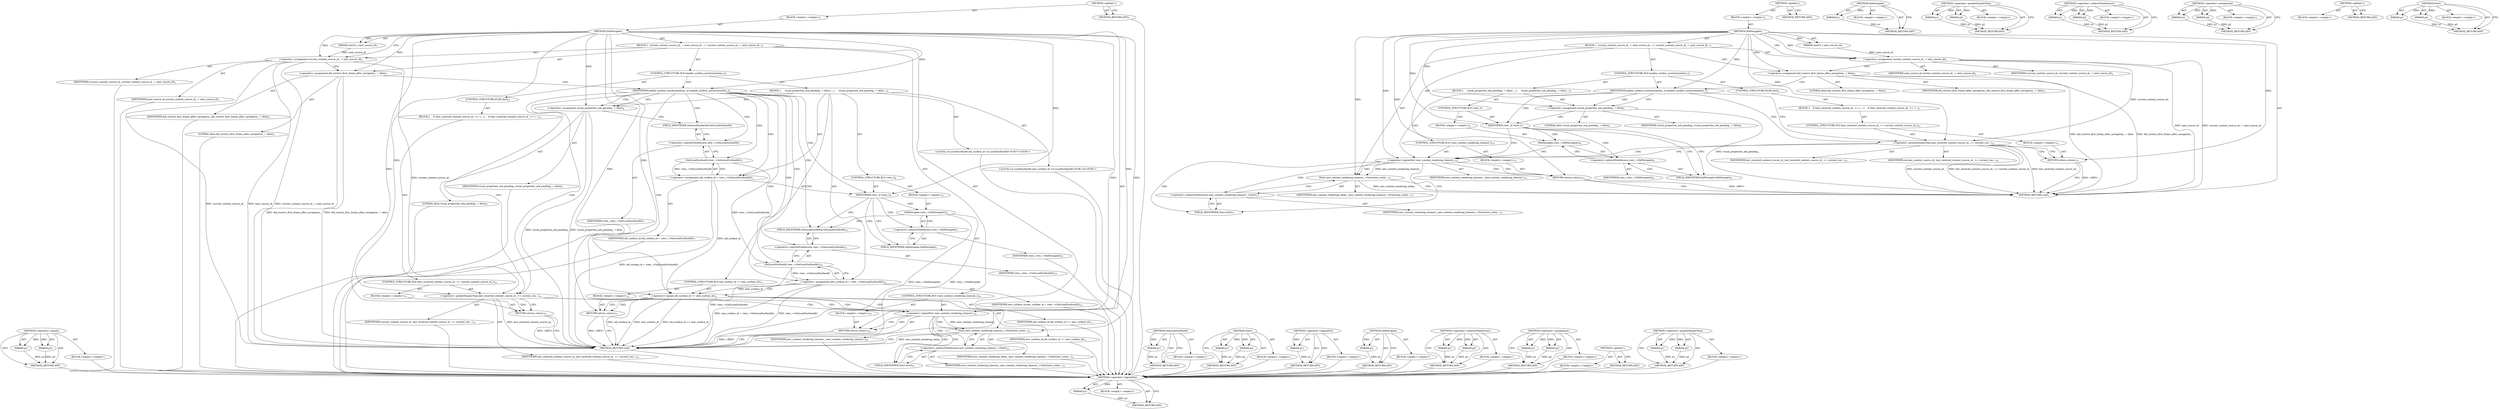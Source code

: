 digraph "Start" {
vulnerable_107 [label=<(METHOD,&lt;operator&gt;.equals)>];
vulnerable_108 [label=<(PARAM,p1)>];
vulnerable_109 [label=<(PARAM,p2)>];
vulnerable_110 [label=<(BLOCK,&lt;empty&gt;,&lt;empty&gt;)>];
vulnerable_111 [label=<(METHOD_RETURN,ANY)>];
vulnerable_6 [label=<(METHOD,&lt;global&gt;)<SUB>1</SUB>>];
vulnerable_7 [label=<(BLOCK,&lt;empty&gt;,&lt;empty&gt;)<SUB>1</SUB>>];
vulnerable_8 [label=<(METHOD,DidNavigate)<SUB>1</SUB>>];
vulnerable_9 [label=<(PARAM,uint32_t next_source_id)<SUB>1</SUB>>];
vulnerable_10 [label=<(BLOCK,{
  current_content_source_id_ = next_source_id...,{
  current_content_source_id_ = next_source_id...)<SUB>1</SUB>>];
vulnerable_11 [label=<(&lt;operator&gt;.assignment,current_content_source_id_ = next_source_id)<SUB>2</SUB>>];
vulnerable_12 [label=<(IDENTIFIER,current_content_source_id_,current_content_source_id_ = next_source_id)<SUB>2</SUB>>];
vulnerable_13 [label=<(IDENTIFIER,next_source_id,current_content_source_id_ = next_source_id)<SUB>2</SUB>>];
vulnerable_14 [label=<(&lt;operator&gt;.assignment,did_receive_first_frame_after_navigation_ = false)<SUB>3</SUB>>];
vulnerable_15 [label=<(IDENTIFIER,did_receive_first_frame_after_navigation_,did_receive_first_frame_after_navigation_ = false)<SUB>3</SUB>>];
vulnerable_16 [label=<(LITERAL,false,did_receive_first_frame_after_navigation_ = false)<SUB>3</SUB>>];
vulnerable_17 [label=<(CONTROL_STRUCTURE,IF,if (enable_surface_synchronization_))<SUB>5</SUB>>];
vulnerable_18 [label=<(IDENTIFIER,enable_surface_synchronization_,if (enable_surface_synchronization_))<SUB>5</SUB>>];
vulnerable_19 [label=<(BLOCK,{
     visual_properties_ack_pending_ = false;
...,{
     visual_properties_ack_pending_ = false;
...)<SUB>5</SUB>>];
vulnerable_20 [label=<(&lt;operator&gt;.assignment,visual_properties_ack_pending_ = false)<SUB>6</SUB>>];
vulnerable_21 [label=<(IDENTIFIER,visual_properties_ack_pending_,visual_properties_ack_pending_ = false)<SUB>6</SUB>>];
vulnerable_22 [label=<(LITERAL,false,visual_properties_ack_pending_ = false)<SUB>6</SUB>>];
vulnerable_23 [label="<(LOCAL,viz.LocalSurfaceId old_surface_id: viz.LocalSurfaceId)<SUB>7</SUB>>"];
vulnerable_24 [label=<(&lt;operator&gt;.assignment,old_surface_id = view_-&gt;GetLocalSurfaceId())<SUB>7</SUB>>];
vulnerable_25 [label=<(IDENTIFIER,old_surface_id,old_surface_id = view_-&gt;GetLocalSurfaceId())<SUB>7</SUB>>];
vulnerable_26 [label=<(GetLocalSurfaceId,view_-&gt;GetLocalSurfaceId())<SUB>7</SUB>>];
vulnerable_27 [label=<(&lt;operator&gt;.indirectFieldAccess,view_-&gt;GetLocalSurfaceId)<SUB>7</SUB>>];
vulnerable_28 [label=<(IDENTIFIER,view_,view_-&gt;GetLocalSurfaceId())<SUB>7</SUB>>];
vulnerable_29 [label=<(FIELD_IDENTIFIER,GetLocalSurfaceId,GetLocalSurfaceId)<SUB>7</SUB>>];
vulnerable_30 [label=<(CONTROL_STRUCTURE,IF,if (view_))<SUB>8</SUB>>];
vulnerable_31 [label=<(IDENTIFIER,view_,if (view_))<SUB>8</SUB>>];
vulnerable_32 [label=<(BLOCK,&lt;empty&gt;,&lt;empty&gt;)<SUB>9</SUB>>];
vulnerable_33 [label=<(DidNavigate,view_-&gt;DidNavigate())<SUB>9</SUB>>];
vulnerable_34 [label=<(&lt;operator&gt;.indirectFieldAccess,view_-&gt;DidNavigate)<SUB>9</SUB>>];
vulnerable_35 [label=<(IDENTIFIER,view_,view_-&gt;DidNavigate())<SUB>9</SUB>>];
vulnerable_36 [label=<(FIELD_IDENTIFIER,DidNavigate,DidNavigate)<SUB>9</SUB>>];
vulnerable_37 [label="<(LOCAL,viz.LocalSurfaceId new_surface_id: viz.LocalSurfaceId)<SUB>10</SUB>>"];
vulnerable_38 [label=<(&lt;operator&gt;.assignment,new_surface_id = view_-&gt;GetLocalSurfaceId())<SUB>10</SUB>>];
vulnerable_39 [label=<(IDENTIFIER,new_surface_id,new_surface_id = view_-&gt;GetLocalSurfaceId())<SUB>10</SUB>>];
vulnerable_40 [label=<(GetLocalSurfaceId,view_-&gt;GetLocalSurfaceId())<SUB>10</SUB>>];
vulnerable_41 [label=<(&lt;operator&gt;.indirectFieldAccess,view_-&gt;GetLocalSurfaceId)<SUB>10</SUB>>];
vulnerable_42 [label=<(IDENTIFIER,view_,view_-&gt;GetLocalSurfaceId())<SUB>10</SUB>>];
vulnerable_43 [label=<(FIELD_IDENTIFIER,GetLocalSurfaceId,GetLocalSurfaceId)<SUB>10</SUB>>];
vulnerable_44 [label=<(CONTROL_STRUCTURE,IF,if (old_surface_id == new_surface_id))<SUB>11</SUB>>];
vulnerable_45 [label=<(&lt;operator&gt;.equals,old_surface_id == new_surface_id)<SUB>11</SUB>>];
vulnerable_46 [label=<(IDENTIFIER,old_surface_id,old_surface_id == new_surface_id)<SUB>11</SUB>>];
vulnerable_47 [label=<(IDENTIFIER,new_surface_id,old_surface_id == new_surface_id)<SUB>11</SUB>>];
vulnerable_48 [label=<(BLOCK,&lt;empty&gt;,&lt;empty&gt;)<SUB>12</SUB>>];
vulnerable_49 [label=<(RETURN,return;,return;)<SUB>12</SUB>>];
vulnerable_50 [label=<(CONTROL_STRUCTURE,ELSE,else)<SUB>13</SUB>>];
vulnerable_51 [label=<(BLOCK,{
    if (last_received_content_source_id_ &gt;= c...,{
    if (last_received_content_source_id_ &gt;= c...)<SUB>13</SUB>>];
vulnerable_52 [label=<(CONTROL_STRUCTURE,IF,if (last_received_content_source_id_ &gt;= current_content_source_id_))<SUB>14</SUB>>];
vulnerable_53 [label=<(&lt;operator&gt;.greaterEqualsThan,last_received_content_source_id_ &gt;= current_con...)<SUB>14</SUB>>];
vulnerable_54 [label=<(IDENTIFIER,last_received_content_source_id_,last_received_content_source_id_ &gt;= current_con...)<SUB>14</SUB>>];
vulnerable_55 [label=<(IDENTIFIER,current_content_source_id_,last_received_content_source_id_ &gt;= current_con...)<SUB>14</SUB>>];
vulnerable_56 [label=<(BLOCK,&lt;empty&gt;,&lt;empty&gt;)<SUB>15</SUB>>];
vulnerable_57 [label=<(RETURN,return;,return;)<SUB>15</SUB>>];
vulnerable_58 [label=<(CONTROL_STRUCTURE,IF,if (!new_content_rendering_timeout_))<SUB>18</SUB>>];
vulnerable_59 [label=<(&lt;operator&gt;.logicalNot,!new_content_rendering_timeout_)<SUB>18</SUB>>];
vulnerable_60 [label=<(IDENTIFIER,new_content_rendering_timeout_,!new_content_rendering_timeout_)<SUB>18</SUB>>];
vulnerable_61 [label=<(BLOCK,&lt;empty&gt;,&lt;empty&gt;)<SUB>19</SUB>>];
vulnerable_62 [label=<(RETURN,return;,return;)<SUB>19</SUB>>];
vulnerable_63 [label=<(Start,new_content_rendering_timeout_-&gt;Start(new_conte...)<SUB>21</SUB>>];
vulnerable_64 [label=<(&lt;operator&gt;.indirectFieldAccess,new_content_rendering_timeout_-&gt;Start)<SUB>21</SUB>>];
vulnerable_65 [label=<(IDENTIFIER,new_content_rendering_timeout_,new_content_rendering_timeout_-&gt;Start(new_conte...)<SUB>21</SUB>>];
vulnerable_66 [label=<(FIELD_IDENTIFIER,Start,Start)<SUB>21</SUB>>];
vulnerable_67 [label=<(IDENTIFIER,new_content_rendering_delay_,new_content_rendering_timeout_-&gt;Start(new_conte...)<SUB>21</SUB>>];
vulnerable_68 [label=<(METHOD_RETURN,void)<SUB>1</SUB>>];
vulnerable_70 [label=<(METHOD_RETURN,ANY)<SUB>1</SUB>>];
vulnerable_94 [label=<(METHOD,GetLocalSurfaceId)>];
vulnerable_95 [label=<(PARAM,p1)>];
vulnerable_96 [label=<(BLOCK,&lt;empty&gt;,&lt;empty&gt;)>];
vulnerable_97 [label=<(METHOD_RETURN,ANY)>];
vulnerable_121 [label=<(METHOD,Start)>];
vulnerable_122 [label=<(PARAM,p1)>];
vulnerable_123 [label=<(PARAM,p2)>];
vulnerable_124 [label=<(BLOCK,&lt;empty&gt;,&lt;empty&gt;)>];
vulnerable_125 [label=<(METHOD_RETURN,ANY)>];
vulnerable_117 [label=<(METHOD,&lt;operator&gt;.logicalNot)>];
vulnerable_118 [label=<(PARAM,p1)>];
vulnerable_119 [label=<(BLOCK,&lt;empty&gt;,&lt;empty&gt;)>];
vulnerable_120 [label=<(METHOD_RETURN,ANY)>];
vulnerable_103 [label=<(METHOD,DidNavigate)>];
vulnerable_104 [label=<(PARAM,p1)>];
vulnerable_105 [label=<(BLOCK,&lt;empty&gt;,&lt;empty&gt;)>];
vulnerable_106 [label=<(METHOD_RETURN,ANY)>];
vulnerable_98 [label=<(METHOD,&lt;operator&gt;.indirectFieldAccess)>];
vulnerable_99 [label=<(PARAM,p1)>];
vulnerable_100 [label=<(PARAM,p2)>];
vulnerable_101 [label=<(BLOCK,&lt;empty&gt;,&lt;empty&gt;)>];
vulnerable_102 [label=<(METHOD_RETURN,ANY)>];
vulnerable_89 [label=<(METHOD,&lt;operator&gt;.assignment)>];
vulnerable_90 [label=<(PARAM,p1)>];
vulnerable_91 [label=<(PARAM,p2)>];
vulnerable_92 [label=<(BLOCK,&lt;empty&gt;,&lt;empty&gt;)>];
vulnerable_93 [label=<(METHOD_RETURN,ANY)>];
vulnerable_83 [label=<(METHOD,&lt;global&gt;)<SUB>1</SUB>>];
vulnerable_84 [label=<(BLOCK,&lt;empty&gt;,&lt;empty&gt;)>];
vulnerable_85 [label=<(METHOD_RETURN,ANY)>];
vulnerable_112 [label=<(METHOD,&lt;operator&gt;.greaterEqualsThan)>];
vulnerable_113 [label=<(PARAM,p1)>];
vulnerable_114 [label=<(PARAM,p2)>];
vulnerable_115 [label=<(BLOCK,&lt;empty&gt;,&lt;empty&gt;)>];
vulnerable_116 [label=<(METHOD_RETURN,ANY)>];
fixed_86 [label=<(METHOD,&lt;operator&gt;.logicalNot)>];
fixed_87 [label=<(PARAM,p1)>];
fixed_88 [label=<(BLOCK,&lt;empty&gt;,&lt;empty&gt;)>];
fixed_89 [label=<(METHOD_RETURN,ANY)>];
fixed_6 [label=<(METHOD,&lt;global&gt;)<SUB>1</SUB>>];
fixed_7 [label=<(BLOCK,&lt;empty&gt;,&lt;empty&gt;)<SUB>1</SUB>>];
fixed_8 [label=<(METHOD,DidNavigate)<SUB>1</SUB>>];
fixed_9 [label=<(PARAM,uint32_t next_source_id)<SUB>1</SUB>>];
fixed_10 [label=<(BLOCK,{
  current_content_source_id_ = next_source_id...,{
  current_content_source_id_ = next_source_id...)<SUB>1</SUB>>];
fixed_11 [label=<(&lt;operator&gt;.assignment,current_content_source_id_ = next_source_id)<SUB>2</SUB>>];
fixed_12 [label=<(IDENTIFIER,current_content_source_id_,current_content_source_id_ = next_source_id)<SUB>2</SUB>>];
fixed_13 [label=<(IDENTIFIER,next_source_id,current_content_source_id_ = next_source_id)<SUB>2</SUB>>];
fixed_14 [label=<(&lt;operator&gt;.assignment,did_receive_first_frame_after_navigation_ = false)<SUB>3</SUB>>];
fixed_15 [label=<(IDENTIFIER,did_receive_first_frame_after_navigation_,did_receive_first_frame_after_navigation_ = false)<SUB>3</SUB>>];
fixed_16 [label=<(LITERAL,false,did_receive_first_frame_after_navigation_ = false)<SUB>3</SUB>>];
fixed_17 [label=<(CONTROL_STRUCTURE,IF,if (enable_surface_synchronization_))<SUB>5</SUB>>];
fixed_18 [label=<(IDENTIFIER,enable_surface_synchronization_,if (enable_surface_synchronization_))<SUB>5</SUB>>];
fixed_19 [label=<(BLOCK,{
     visual_properties_ack_pending_ = false;
...,{
     visual_properties_ack_pending_ = false;
...)<SUB>5</SUB>>];
fixed_20 [label=<(&lt;operator&gt;.assignment,visual_properties_ack_pending_ = false)<SUB>6</SUB>>];
fixed_21 [label=<(IDENTIFIER,visual_properties_ack_pending_,visual_properties_ack_pending_ = false)<SUB>6</SUB>>];
fixed_22 [label=<(LITERAL,false,visual_properties_ack_pending_ = false)<SUB>6</SUB>>];
fixed_23 [label=<(CONTROL_STRUCTURE,IF,if (view_))<SUB>7</SUB>>];
fixed_24 [label=<(IDENTIFIER,view_,if (view_))<SUB>7</SUB>>];
fixed_25 [label=<(BLOCK,&lt;empty&gt;,&lt;empty&gt;)<SUB>8</SUB>>];
fixed_26 [label=<(DidNavigate,view_-&gt;DidNavigate())<SUB>8</SUB>>];
fixed_27 [label=<(&lt;operator&gt;.indirectFieldAccess,view_-&gt;DidNavigate)<SUB>8</SUB>>];
fixed_28 [label=<(IDENTIFIER,view_,view_-&gt;DidNavigate())<SUB>8</SUB>>];
fixed_29 [label=<(FIELD_IDENTIFIER,DidNavigate,DidNavigate)<SUB>8</SUB>>];
fixed_30 [label=<(CONTROL_STRUCTURE,ELSE,else)<SUB>9</SUB>>];
fixed_31 [label=<(BLOCK,{
    if (last_received_content_source_id_ &gt;= c...,{
    if (last_received_content_source_id_ &gt;= c...)<SUB>9</SUB>>];
fixed_32 [label=<(CONTROL_STRUCTURE,IF,if (last_received_content_source_id_ &gt;= current_content_source_id_))<SUB>10</SUB>>];
fixed_33 [label=<(&lt;operator&gt;.greaterEqualsThan,last_received_content_source_id_ &gt;= current_con...)<SUB>10</SUB>>];
fixed_34 [label=<(IDENTIFIER,last_received_content_source_id_,last_received_content_source_id_ &gt;= current_con...)<SUB>10</SUB>>];
fixed_35 [label=<(IDENTIFIER,current_content_source_id_,last_received_content_source_id_ &gt;= current_con...)<SUB>10</SUB>>];
fixed_36 [label=<(BLOCK,&lt;empty&gt;,&lt;empty&gt;)<SUB>11</SUB>>];
fixed_37 [label=<(RETURN,return;,return;)<SUB>11</SUB>>];
fixed_38 [label=<(CONTROL_STRUCTURE,IF,if (!new_content_rendering_timeout_))<SUB>14</SUB>>];
fixed_39 [label=<(&lt;operator&gt;.logicalNot,!new_content_rendering_timeout_)<SUB>14</SUB>>];
fixed_40 [label=<(IDENTIFIER,new_content_rendering_timeout_,!new_content_rendering_timeout_)<SUB>14</SUB>>];
fixed_41 [label=<(BLOCK,&lt;empty&gt;,&lt;empty&gt;)<SUB>15</SUB>>];
fixed_42 [label=<(RETURN,return;,return;)<SUB>15</SUB>>];
fixed_43 [label=<(Start,new_content_rendering_timeout_-&gt;Start(new_conte...)<SUB>17</SUB>>];
fixed_44 [label=<(&lt;operator&gt;.indirectFieldAccess,new_content_rendering_timeout_-&gt;Start)<SUB>17</SUB>>];
fixed_45 [label=<(IDENTIFIER,new_content_rendering_timeout_,new_content_rendering_timeout_-&gt;Start(new_conte...)<SUB>17</SUB>>];
fixed_46 [label=<(FIELD_IDENTIFIER,Start,Start)<SUB>17</SUB>>];
fixed_47 [label=<(IDENTIFIER,new_content_rendering_delay_,new_content_rendering_timeout_-&gt;Start(new_conte...)<SUB>17</SUB>>];
fixed_48 [label=<(METHOD_RETURN,void)<SUB>1</SUB>>];
fixed_50 [label=<(METHOD_RETURN,ANY)<SUB>1</SUB>>];
fixed_72 [label=<(METHOD,DidNavigate)>];
fixed_73 [label=<(PARAM,p1)>];
fixed_74 [label=<(BLOCK,&lt;empty&gt;,&lt;empty&gt;)>];
fixed_75 [label=<(METHOD_RETURN,ANY)>];
fixed_81 [label=<(METHOD,&lt;operator&gt;.greaterEqualsThan)>];
fixed_82 [label=<(PARAM,p1)>];
fixed_83 [label=<(PARAM,p2)>];
fixed_84 [label=<(BLOCK,&lt;empty&gt;,&lt;empty&gt;)>];
fixed_85 [label=<(METHOD_RETURN,ANY)>];
fixed_76 [label=<(METHOD,&lt;operator&gt;.indirectFieldAccess)>];
fixed_77 [label=<(PARAM,p1)>];
fixed_78 [label=<(PARAM,p2)>];
fixed_79 [label=<(BLOCK,&lt;empty&gt;,&lt;empty&gt;)>];
fixed_80 [label=<(METHOD_RETURN,ANY)>];
fixed_67 [label=<(METHOD,&lt;operator&gt;.assignment)>];
fixed_68 [label=<(PARAM,p1)>];
fixed_69 [label=<(PARAM,p2)>];
fixed_70 [label=<(BLOCK,&lt;empty&gt;,&lt;empty&gt;)>];
fixed_71 [label=<(METHOD_RETURN,ANY)>];
fixed_61 [label=<(METHOD,&lt;global&gt;)<SUB>1</SUB>>];
fixed_62 [label=<(BLOCK,&lt;empty&gt;,&lt;empty&gt;)>];
fixed_63 [label=<(METHOD_RETURN,ANY)>];
fixed_90 [label=<(METHOD,Start)>];
fixed_91 [label=<(PARAM,p1)>];
fixed_92 [label=<(PARAM,p2)>];
fixed_93 [label=<(BLOCK,&lt;empty&gt;,&lt;empty&gt;)>];
fixed_94 [label=<(METHOD_RETURN,ANY)>];
vulnerable_107 -> vulnerable_108  [key=0, label="AST: "];
vulnerable_107 -> vulnerable_108  [key=1, label="DDG: "];
vulnerable_107 -> vulnerable_110  [key=0, label="AST: "];
vulnerable_107 -> vulnerable_109  [key=0, label="AST: "];
vulnerable_107 -> vulnerable_109  [key=1, label="DDG: "];
vulnerable_107 -> vulnerable_111  [key=0, label="AST: "];
vulnerable_107 -> vulnerable_111  [key=1, label="CFG: "];
vulnerable_108 -> vulnerable_111  [key=0, label="DDG: p1"];
vulnerable_109 -> vulnerable_111  [key=0, label="DDG: p2"];
vulnerable_110 -> fixed_86  [key=0];
vulnerable_111 -> fixed_86  [key=0];
vulnerable_6 -> vulnerable_7  [key=0, label="AST: "];
vulnerable_6 -> vulnerable_70  [key=0, label="AST: "];
vulnerable_6 -> vulnerable_70  [key=1, label="CFG: "];
vulnerable_7 -> vulnerable_8  [key=0, label="AST: "];
vulnerable_8 -> vulnerable_9  [key=0, label="AST: "];
vulnerable_8 -> vulnerable_9  [key=1, label="DDG: "];
vulnerable_8 -> vulnerable_10  [key=0, label="AST: "];
vulnerable_8 -> vulnerable_68  [key=0, label="AST: "];
vulnerable_8 -> vulnerable_11  [key=0, label="CFG: "];
vulnerable_8 -> vulnerable_11  [key=1, label="DDG: "];
vulnerable_8 -> vulnerable_14  [key=0, label="DDG: "];
vulnerable_8 -> vulnerable_18  [key=0, label="DDG: "];
vulnerable_8 -> vulnerable_63  [key=0, label="DDG: "];
vulnerable_8 -> vulnerable_20  [key=0, label="DDG: "];
vulnerable_8 -> vulnerable_59  [key=0, label="DDG: "];
vulnerable_8 -> vulnerable_62  [key=0, label="DDG: "];
vulnerable_8 -> vulnerable_31  [key=0, label="DDG: "];
vulnerable_8 -> vulnerable_45  [key=0, label="DDG: "];
vulnerable_8 -> vulnerable_49  [key=0, label="DDG: "];
vulnerable_8 -> vulnerable_53  [key=0, label="DDG: "];
vulnerable_8 -> vulnerable_57  [key=0, label="DDG: "];
vulnerable_9 -> vulnerable_11  [key=0, label="DDG: next_source_id"];
vulnerable_10 -> vulnerable_11  [key=0, label="AST: "];
vulnerable_10 -> vulnerable_14  [key=0, label="AST: "];
vulnerable_10 -> vulnerable_17  [key=0, label="AST: "];
vulnerable_10 -> vulnerable_58  [key=0, label="AST: "];
vulnerable_10 -> vulnerable_63  [key=0, label="AST: "];
vulnerable_11 -> vulnerable_12  [key=0, label="AST: "];
vulnerable_11 -> vulnerable_13  [key=0, label="AST: "];
vulnerable_11 -> vulnerable_14  [key=0, label="CFG: "];
vulnerable_11 -> vulnerable_68  [key=0, label="DDG: current_content_source_id_"];
vulnerable_11 -> vulnerable_68  [key=1, label="DDG: next_source_id"];
vulnerable_11 -> vulnerable_68  [key=2, label="DDG: current_content_source_id_ = next_source_id"];
vulnerable_11 -> vulnerable_53  [key=0, label="DDG: current_content_source_id_"];
vulnerable_12 -> fixed_86  [key=0];
vulnerable_13 -> fixed_86  [key=0];
vulnerable_14 -> vulnerable_15  [key=0, label="AST: "];
vulnerable_14 -> vulnerable_16  [key=0, label="AST: "];
vulnerable_14 -> vulnerable_18  [key=0, label="CFG: "];
vulnerable_14 -> vulnerable_68  [key=0, label="DDG: did_receive_first_frame_after_navigation_ = false"];
vulnerable_14 -> vulnerable_68  [key=1, label="DDG: did_receive_first_frame_after_navigation_"];
vulnerable_15 -> fixed_86  [key=0];
vulnerable_16 -> fixed_86  [key=0];
vulnerable_17 -> vulnerable_18  [key=0, label="AST: "];
vulnerable_17 -> vulnerable_19  [key=0, label="AST: "];
vulnerable_17 -> vulnerable_50  [key=0, label="AST: "];
vulnerable_18 -> vulnerable_20  [key=0, label="CFG: "];
vulnerable_18 -> vulnerable_20  [key=1, label="CDG: "];
vulnerable_18 -> vulnerable_53  [key=0, label="CFG: "];
vulnerable_18 -> vulnerable_53  [key=1, label="CDG: "];
vulnerable_18 -> vulnerable_24  [key=0, label="CDG: "];
vulnerable_18 -> vulnerable_26  [key=0, label="CDG: "];
vulnerable_18 -> vulnerable_38  [key=0, label="CDG: "];
vulnerable_18 -> vulnerable_41  [key=0, label="CDG: "];
vulnerable_18 -> vulnerable_45  [key=0, label="CDG: "];
vulnerable_18 -> vulnerable_27  [key=0, label="CDG: "];
vulnerable_18 -> vulnerable_40  [key=0, label="CDG: "];
vulnerable_18 -> vulnerable_29  [key=0, label="CDG: "];
vulnerable_18 -> vulnerable_31  [key=0, label="CDG: "];
vulnerable_18 -> vulnerable_43  [key=0, label="CDG: "];
vulnerable_19 -> vulnerable_20  [key=0, label="AST: "];
vulnerable_19 -> vulnerable_23  [key=0, label="AST: "];
vulnerable_19 -> vulnerable_24  [key=0, label="AST: "];
vulnerable_19 -> vulnerable_30  [key=0, label="AST: "];
vulnerable_19 -> vulnerable_37  [key=0, label="AST: "];
vulnerable_19 -> vulnerable_38  [key=0, label="AST: "];
vulnerable_19 -> vulnerable_44  [key=0, label="AST: "];
vulnerable_20 -> vulnerable_21  [key=0, label="AST: "];
vulnerable_20 -> vulnerable_22  [key=0, label="AST: "];
vulnerable_20 -> vulnerable_29  [key=0, label="CFG: "];
vulnerable_20 -> vulnerable_68  [key=0, label="DDG: visual_properties_ack_pending_ = false"];
vulnerable_20 -> vulnerable_68  [key=1, label="DDG: visual_properties_ack_pending_"];
vulnerable_21 -> fixed_86  [key=0];
vulnerable_22 -> fixed_86  [key=0];
vulnerable_23 -> fixed_86  [key=0];
vulnerable_24 -> vulnerable_25  [key=0, label="AST: "];
vulnerable_24 -> vulnerable_26  [key=0, label="AST: "];
vulnerable_24 -> vulnerable_31  [key=0, label="CFG: "];
vulnerable_24 -> vulnerable_68  [key=0, label="DDG: old_surface_id = view_-&gt;GetLocalSurfaceId()"];
vulnerable_24 -> vulnerable_45  [key=0, label="DDG: old_surface_id"];
vulnerable_25 -> fixed_86  [key=0];
vulnerable_26 -> vulnerable_27  [key=0, label="AST: "];
vulnerable_26 -> vulnerable_24  [key=0, label="CFG: "];
vulnerable_26 -> vulnerable_24  [key=1, label="DDG: view_-&gt;GetLocalSurfaceId"];
vulnerable_26 -> vulnerable_40  [key=0, label="DDG: view_-&gt;GetLocalSurfaceId"];
vulnerable_27 -> vulnerable_28  [key=0, label="AST: "];
vulnerable_27 -> vulnerable_29  [key=0, label="AST: "];
vulnerable_27 -> vulnerable_26  [key=0, label="CFG: "];
vulnerable_28 -> fixed_86  [key=0];
vulnerable_29 -> vulnerable_27  [key=0, label="CFG: "];
vulnerable_30 -> vulnerable_31  [key=0, label="AST: "];
vulnerable_30 -> vulnerable_32  [key=0, label="AST: "];
vulnerable_31 -> vulnerable_36  [key=0, label="CFG: "];
vulnerable_31 -> vulnerable_36  [key=1, label="CDG: "];
vulnerable_31 -> vulnerable_43  [key=0, label="CFG: "];
vulnerable_31 -> vulnerable_34  [key=0, label="CDG: "];
vulnerable_31 -> vulnerable_33  [key=0, label="CDG: "];
vulnerable_32 -> vulnerable_33  [key=0, label="AST: "];
vulnerable_33 -> vulnerable_34  [key=0, label="AST: "];
vulnerable_33 -> vulnerable_43  [key=0, label="CFG: "];
vulnerable_33 -> vulnerable_68  [key=0, label="DDG: view_-&gt;DidNavigate"];
vulnerable_33 -> vulnerable_68  [key=1, label="DDG: view_-&gt;DidNavigate()"];
vulnerable_34 -> vulnerable_35  [key=0, label="AST: "];
vulnerable_34 -> vulnerable_36  [key=0, label="AST: "];
vulnerable_34 -> vulnerable_33  [key=0, label="CFG: "];
vulnerable_35 -> fixed_86  [key=0];
vulnerable_36 -> vulnerable_34  [key=0, label="CFG: "];
vulnerable_37 -> fixed_86  [key=0];
vulnerable_38 -> vulnerable_39  [key=0, label="AST: "];
vulnerable_38 -> vulnerable_40  [key=0, label="AST: "];
vulnerable_38 -> vulnerable_45  [key=0, label="CFG: "];
vulnerable_38 -> vulnerable_45  [key=1, label="DDG: new_surface_id"];
vulnerable_38 -> vulnerable_68  [key=0, label="DDG: view_-&gt;GetLocalSurfaceId()"];
vulnerable_38 -> vulnerable_68  [key=1, label="DDG: new_surface_id = view_-&gt;GetLocalSurfaceId()"];
vulnerable_39 -> fixed_86  [key=0];
vulnerable_40 -> vulnerable_41  [key=0, label="AST: "];
vulnerable_40 -> vulnerable_38  [key=0, label="CFG: "];
vulnerable_40 -> vulnerable_38  [key=1, label="DDG: view_-&gt;GetLocalSurfaceId"];
vulnerable_40 -> vulnerable_68  [key=0, label="DDG: view_-&gt;GetLocalSurfaceId"];
vulnerable_41 -> vulnerable_42  [key=0, label="AST: "];
vulnerable_41 -> vulnerable_43  [key=0, label="AST: "];
vulnerable_41 -> vulnerable_40  [key=0, label="CFG: "];
vulnerable_42 -> fixed_86  [key=0];
vulnerable_43 -> vulnerable_41  [key=0, label="CFG: "];
vulnerable_44 -> vulnerable_45  [key=0, label="AST: "];
vulnerable_44 -> vulnerable_48  [key=0, label="AST: "];
vulnerable_45 -> vulnerable_46  [key=0, label="AST: "];
vulnerable_45 -> vulnerable_47  [key=0, label="AST: "];
vulnerable_45 -> vulnerable_49  [key=0, label="CFG: "];
vulnerable_45 -> vulnerable_49  [key=1, label="CDG: "];
vulnerable_45 -> vulnerable_59  [key=0, label="CFG: "];
vulnerable_45 -> vulnerable_59  [key=1, label="CDG: "];
vulnerable_45 -> vulnerable_68  [key=0, label="DDG: old_surface_id"];
vulnerable_45 -> vulnerable_68  [key=1, label="DDG: new_surface_id"];
vulnerable_45 -> vulnerable_68  [key=2, label="DDG: old_surface_id == new_surface_id"];
vulnerable_46 -> fixed_86  [key=0];
vulnerable_47 -> fixed_86  [key=0];
vulnerable_48 -> vulnerable_49  [key=0, label="AST: "];
vulnerable_49 -> vulnerable_68  [key=0, label="CFG: "];
vulnerable_49 -> vulnerable_68  [key=1, label="DDG: &lt;RET&gt;"];
vulnerable_50 -> vulnerable_51  [key=0, label="AST: "];
vulnerable_51 -> vulnerable_52  [key=0, label="AST: "];
vulnerable_52 -> vulnerable_53  [key=0, label="AST: "];
vulnerable_52 -> vulnerable_56  [key=0, label="AST: "];
vulnerable_53 -> vulnerable_54  [key=0, label="AST: "];
vulnerable_53 -> vulnerable_55  [key=0, label="AST: "];
vulnerable_53 -> vulnerable_57  [key=0, label="CFG: "];
vulnerable_53 -> vulnerable_57  [key=1, label="CDG: "];
vulnerable_53 -> vulnerable_59  [key=0, label="CFG: "];
vulnerable_53 -> vulnerable_59  [key=1, label="CDG: "];
vulnerable_53 -> vulnerable_68  [key=0, label="DDG: last_received_content_source_id_"];
vulnerable_54 -> fixed_86  [key=0];
vulnerable_55 -> fixed_86  [key=0];
vulnerable_56 -> vulnerable_57  [key=0, label="AST: "];
vulnerable_57 -> vulnerable_68  [key=0, label="CFG: "];
vulnerable_57 -> vulnerable_68  [key=1, label="DDG: &lt;RET&gt;"];
vulnerable_58 -> vulnerable_59  [key=0, label="AST: "];
vulnerable_58 -> vulnerable_61  [key=0, label="AST: "];
vulnerable_59 -> vulnerable_60  [key=0, label="AST: "];
vulnerable_59 -> vulnerable_62  [key=0, label="CFG: "];
vulnerable_59 -> vulnerable_62  [key=1, label="CDG: "];
vulnerable_59 -> vulnerable_66  [key=0, label="CFG: "];
vulnerable_59 -> vulnerable_66  [key=1, label="CDG: "];
vulnerable_59 -> vulnerable_63  [key=0, label="DDG: new_content_rendering_timeout_"];
vulnerable_59 -> vulnerable_63  [key=1, label="CDG: "];
vulnerable_59 -> vulnerable_64  [key=0, label="CDG: "];
vulnerable_60 -> fixed_86  [key=0];
vulnerable_61 -> vulnerable_62  [key=0, label="AST: "];
vulnerable_62 -> vulnerable_68  [key=0, label="CFG: "];
vulnerable_62 -> vulnerable_68  [key=1, label="DDG: &lt;RET&gt;"];
vulnerable_63 -> vulnerable_64  [key=0, label="AST: "];
vulnerable_63 -> vulnerable_67  [key=0, label="AST: "];
vulnerable_63 -> vulnerable_68  [key=0, label="CFG: "];
vulnerable_63 -> vulnerable_68  [key=1, label="DDG: new_content_rendering_delay_"];
vulnerable_64 -> vulnerable_65  [key=0, label="AST: "];
vulnerable_64 -> vulnerable_66  [key=0, label="AST: "];
vulnerable_64 -> vulnerable_63  [key=0, label="CFG: "];
vulnerable_65 -> fixed_86  [key=0];
vulnerable_66 -> vulnerable_64  [key=0, label="CFG: "];
vulnerable_67 -> fixed_86  [key=0];
vulnerable_68 -> fixed_86  [key=0];
vulnerable_70 -> fixed_86  [key=0];
vulnerable_94 -> vulnerable_95  [key=0, label="AST: "];
vulnerable_94 -> vulnerable_95  [key=1, label="DDG: "];
vulnerable_94 -> vulnerable_96  [key=0, label="AST: "];
vulnerable_94 -> vulnerable_97  [key=0, label="AST: "];
vulnerable_94 -> vulnerable_97  [key=1, label="CFG: "];
vulnerable_95 -> vulnerable_97  [key=0, label="DDG: p1"];
vulnerable_96 -> fixed_86  [key=0];
vulnerable_97 -> fixed_86  [key=0];
vulnerable_121 -> vulnerable_122  [key=0, label="AST: "];
vulnerable_121 -> vulnerable_122  [key=1, label="DDG: "];
vulnerable_121 -> vulnerable_124  [key=0, label="AST: "];
vulnerable_121 -> vulnerable_123  [key=0, label="AST: "];
vulnerable_121 -> vulnerable_123  [key=1, label="DDG: "];
vulnerable_121 -> vulnerable_125  [key=0, label="AST: "];
vulnerable_121 -> vulnerable_125  [key=1, label="CFG: "];
vulnerable_122 -> vulnerable_125  [key=0, label="DDG: p1"];
vulnerable_123 -> vulnerable_125  [key=0, label="DDG: p2"];
vulnerable_124 -> fixed_86  [key=0];
vulnerable_125 -> fixed_86  [key=0];
vulnerable_117 -> vulnerable_118  [key=0, label="AST: "];
vulnerable_117 -> vulnerable_118  [key=1, label="DDG: "];
vulnerable_117 -> vulnerable_119  [key=0, label="AST: "];
vulnerable_117 -> vulnerable_120  [key=0, label="AST: "];
vulnerable_117 -> vulnerable_120  [key=1, label="CFG: "];
vulnerable_118 -> vulnerable_120  [key=0, label="DDG: p1"];
vulnerable_119 -> fixed_86  [key=0];
vulnerable_120 -> fixed_86  [key=0];
vulnerable_103 -> vulnerable_104  [key=0, label="AST: "];
vulnerable_103 -> vulnerable_104  [key=1, label="DDG: "];
vulnerable_103 -> vulnerable_105  [key=0, label="AST: "];
vulnerable_103 -> vulnerable_106  [key=0, label="AST: "];
vulnerable_103 -> vulnerable_106  [key=1, label="CFG: "];
vulnerable_104 -> vulnerable_106  [key=0, label="DDG: p1"];
vulnerable_105 -> fixed_86  [key=0];
vulnerable_106 -> fixed_86  [key=0];
vulnerable_98 -> vulnerable_99  [key=0, label="AST: "];
vulnerable_98 -> vulnerable_99  [key=1, label="DDG: "];
vulnerable_98 -> vulnerable_101  [key=0, label="AST: "];
vulnerable_98 -> vulnerable_100  [key=0, label="AST: "];
vulnerable_98 -> vulnerable_100  [key=1, label="DDG: "];
vulnerable_98 -> vulnerable_102  [key=0, label="AST: "];
vulnerable_98 -> vulnerable_102  [key=1, label="CFG: "];
vulnerable_99 -> vulnerable_102  [key=0, label="DDG: p1"];
vulnerable_100 -> vulnerable_102  [key=0, label="DDG: p2"];
vulnerable_101 -> fixed_86  [key=0];
vulnerable_102 -> fixed_86  [key=0];
vulnerable_89 -> vulnerable_90  [key=0, label="AST: "];
vulnerable_89 -> vulnerable_90  [key=1, label="DDG: "];
vulnerable_89 -> vulnerable_92  [key=0, label="AST: "];
vulnerable_89 -> vulnerable_91  [key=0, label="AST: "];
vulnerable_89 -> vulnerable_91  [key=1, label="DDG: "];
vulnerable_89 -> vulnerable_93  [key=0, label="AST: "];
vulnerable_89 -> vulnerable_93  [key=1, label="CFG: "];
vulnerable_90 -> vulnerable_93  [key=0, label="DDG: p1"];
vulnerable_91 -> vulnerable_93  [key=0, label="DDG: p2"];
vulnerable_92 -> fixed_86  [key=0];
vulnerable_93 -> fixed_86  [key=0];
vulnerable_83 -> vulnerable_84  [key=0, label="AST: "];
vulnerable_83 -> vulnerable_85  [key=0, label="AST: "];
vulnerable_83 -> vulnerable_85  [key=1, label="CFG: "];
vulnerable_84 -> fixed_86  [key=0];
vulnerable_85 -> fixed_86  [key=0];
vulnerable_112 -> vulnerable_113  [key=0, label="AST: "];
vulnerable_112 -> vulnerable_113  [key=1, label="DDG: "];
vulnerable_112 -> vulnerable_115  [key=0, label="AST: "];
vulnerable_112 -> vulnerable_114  [key=0, label="AST: "];
vulnerable_112 -> vulnerable_114  [key=1, label="DDG: "];
vulnerable_112 -> vulnerable_116  [key=0, label="AST: "];
vulnerable_112 -> vulnerable_116  [key=1, label="CFG: "];
vulnerable_113 -> vulnerable_116  [key=0, label="DDG: p1"];
vulnerable_114 -> vulnerable_116  [key=0, label="DDG: p2"];
vulnerable_115 -> fixed_86  [key=0];
vulnerable_116 -> fixed_86  [key=0];
fixed_86 -> fixed_87  [key=0, label="AST: "];
fixed_86 -> fixed_87  [key=1, label="DDG: "];
fixed_86 -> fixed_88  [key=0, label="AST: "];
fixed_86 -> fixed_89  [key=0, label="AST: "];
fixed_86 -> fixed_89  [key=1, label="CFG: "];
fixed_87 -> fixed_89  [key=0, label="DDG: p1"];
fixed_6 -> fixed_7  [key=0, label="AST: "];
fixed_6 -> fixed_50  [key=0, label="AST: "];
fixed_6 -> fixed_50  [key=1, label="CFG: "];
fixed_7 -> fixed_8  [key=0, label="AST: "];
fixed_8 -> fixed_9  [key=0, label="AST: "];
fixed_8 -> fixed_9  [key=1, label="DDG: "];
fixed_8 -> fixed_10  [key=0, label="AST: "];
fixed_8 -> fixed_48  [key=0, label="AST: "];
fixed_8 -> fixed_11  [key=0, label="CFG: "];
fixed_8 -> fixed_11  [key=1, label="DDG: "];
fixed_8 -> fixed_14  [key=0, label="DDG: "];
fixed_8 -> fixed_18  [key=0, label="DDG: "];
fixed_8 -> fixed_43  [key=0, label="DDG: "];
fixed_8 -> fixed_20  [key=0, label="DDG: "];
fixed_8 -> fixed_39  [key=0, label="DDG: "];
fixed_8 -> fixed_42  [key=0, label="DDG: "];
fixed_8 -> fixed_24  [key=0, label="DDG: "];
fixed_8 -> fixed_33  [key=0, label="DDG: "];
fixed_8 -> fixed_37  [key=0, label="DDG: "];
fixed_9 -> fixed_11  [key=0, label="DDG: next_source_id"];
fixed_10 -> fixed_11  [key=0, label="AST: "];
fixed_10 -> fixed_14  [key=0, label="AST: "];
fixed_10 -> fixed_17  [key=0, label="AST: "];
fixed_10 -> fixed_38  [key=0, label="AST: "];
fixed_10 -> fixed_43  [key=0, label="AST: "];
fixed_11 -> fixed_12  [key=0, label="AST: "];
fixed_11 -> fixed_13  [key=0, label="AST: "];
fixed_11 -> fixed_14  [key=0, label="CFG: "];
fixed_11 -> fixed_48  [key=0, label="DDG: next_source_id"];
fixed_11 -> fixed_48  [key=1, label="DDG: current_content_source_id_ = next_source_id"];
fixed_11 -> fixed_33  [key=0, label="DDG: current_content_source_id_"];
fixed_14 -> fixed_15  [key=0, label="AST: "];
fixed_14 -> fixed_16  [key=0, label="AST: "];
fixed_14 -> fixed_18  [key=0, label="CFG: "];
fixed_14 -> fixed_48  [key=0, label="DDG: did_receive_first_frame_after_navigation_ = false"];
fixed_14 -> fixed_48  [key=1, label="DDG: did_receive_first_frame_after_navigation_"];
fixed_17 -> fixed_18  [key=0, label="AST: "];
fixed_17 -> fixed_19  [key=0, label="AST: "];
fixed_17 -> fixed_30  [key=0, label="AST: "];
fixed_18 -> fixed_20  [key=0, label="CFG: "];
fixed_18 -> fixed_20  [key=1, label="CDG: "];
fixed_18 -> fixed_33  [key=0, label="CFG: "];
fixed_18 -> fixed_33  [key=1, label="CDG: "];
fixed_18 -> fixed_24  [key=0, label="CDG: "];
fixed_18 -> fixed_39  [key=0, label="CDG: "];
fixed_19 -> fixed_20  [key=0, label="AST: "];
fixed_19 -> fixed_23  [key=0, label="AST: "];
fixed_20 -> fixed_21  [key=0, label="AST: "];
fixed_20 -> fixed_22  [key=0, label="AST: "];
fixed_20 -> fixed_24  [key=0, label="CFG: "];
fixed_20 -> fixed_48  [key=0, label="DDG: visual_properties_ack_pending_"];
fixed_23 -> fixed_24  [key=0, label="AST: "];
fixed_23 -> fixed_25  [key=0, label="AST: "];
fixed_24 -> fixed_29  [key=0, label="CFG: "];
fixed_24 -> fixed_29  [key=1, label="CDG: "];
fixed_24 -> fixed_39  [key=0, label="CFG: "];
fixed_24 -> fixed_26  [key=0, label="CDG: "];
fixed_24 -> fixed_27  [key=0, label="CDG: "];
fixed_25 -> fixed_26  [key=0, label="AST: "];
fixed_26 -> fixed_27  [key=0, label="AST: "];
fixed_26 -> fixed_39  [key=0, label="CFG: "];
fixed_27 -> fixed_28  [key=0, label="AST: "];
fixed_27 -> fixed_29  [key=0, label="AST: "];
fixed_27 -> fixed_26  [key=0, label="CFG: "];
fixed_29 -> fixed_27  [key=0, label="CFG: "];
fixed_30 -> fixed_31  [key=0, label="AST: "];
fixed_31 -> fixed_32  [key=0, label="AST: "];
fixed_32 -> fixed_33  [key=0, label="AST: "];
fixed_32 -> fixed_36  [key=0, label="AST: "];
fixed_33 -> fixed_34  [key=0, label="AST: "];
fixed_33 -> fixed_35  [key=0, label="AST: "];
fixed_33 -> fixed_37  [key=0, label="CFG: "];
fixed_33 -> fixed_37  [key=1, label="CDG: "];
fixed_33 -> fixed_39  [key=0, label="CFG: "];
fixed_33 -> fixed_39  [key=1, label="CDG: "];
fixed_33 -> fixed_48  [key=0, label="DDG: current_content_source_id_"];
fixed_33 -> fixed_48  [key=1, label="DDG: last_received_content_source_id_ &gt;= current_content_source_id_"];
fixed_33 -> fixed_48  [key=2, label="DDG: last_received_content_source_id_"];
fixed_36 -> fixed_37  [key=0, label="AST: "];
fixed_37 -> fixed_48  [key=0, label="CFG: "];
fixed_37 -> fixed_48  [key=1, label="DDG: &lt;RET&gt;"];
fixed_38 -> fixed_39  [key=0, label="AST: "];
fixed_38 -> fixed_41  [key=0, label="AST: "];
fixed_39 -> fixed_40  [key=0, label="AST: "];
fixed_39 -> fixed_42  [key=0, label="CFG: "];
fixed_39 -> fixed_42  [key=1, label="CDG: "];
fixed_39 -> fixed_46  [key=0, label="CFG: "];
fixed_39 -> fixed_46  [key=1, label="CDG: "];
fixed_39 -> fixed_43  [key=0, label="DDG: new_content_rendering_timeout_"];
fixed_39 -> fixed_43  [key=1, label="CDG: "];
fixed_39 -> fixed_44  [key=0, label="CDG: "];
fixed_41 -> fixed_42  [key=0, label="AST: "];
fixed_42 -> fixed_48  [key=0, label="CFG: "];
fixed_42 -> fixed_48  [key=1, label="DDG: &lt;RET&gt;"];
fixed_43 -> fixed_44  [key=0, label="AST: "];
fixed_43 -> fixed_47  [key=0, label="AST: "];
fixed_43 -> fixed_48  [key=0, label="CFG: "];
fixed_43 -> fixed_48  [key=1, label="DDG: new_content_rendering_delay_"];
fixed_44 -> fixed_45  [key=0, label="AST: "];
fixed_44 -> fixed_46  [key=0, label="AST: "];
fixed_44 -> fixed_43  [key=0, label="CFG: "];
fixed_46 -> fixed_44  [key=0, label="CFG: "];
fixed_72 -> fixed_73  [key=0, label="AST: "];
fixed_72 -> fixed_73  [key=1, label="DDG: "];
fixed_72 -> fixed_74  [key=0, label="AST: "];
fixed_72 -> fixed_75  [key=0, label="AST: "];
fixed_72 -> fixed_75  [key=1, label="CFG: "];
fixed_73 -> fixed_75  [key=0, label="DDG: p1"];
fixed_81 -> fixed_82  [key=0, label="AST: "];
fixed_81 -> fixed_82  [key=1, label="DDG: "];
fixed_81 -> fixed_84  [key=0, label="AST: "];
fixed_81 -> fixed_83  [key=0, label="AST: "];
fixed_81 -> fixed_83  [key=1, label="DDG: "];
fixed_81 -> fixed_85  [key=0, label="AST: "];
fixed_81 -> fixed_85  [key=1, label="CFG: "];
fixed_82 -> fixed_85  [key=0, label="DDG: p1"];
fixed_83 -> fixed_85  [key=0, label="DDG: p2"];
fixed_76 -> fixed_77  [key=0, label="AST: "];
fixed_76 -> fixed_77  [key=1, label="DDG: "];
fixed_76 -> fixed_79  [key=0, label="AST: "];
fixed_76 -> fixed_78  [key=0, label="AST: "];
fixed_76 -> fixed_78  [key=1, label="DDG: "];
fixed_76 -> fixed_80  [key=0, label="AST: "];
fixed_76 -> fixed_80  [key=1, label="CFG: "];
fixed_77 -> fixed_80  [key=0, label="DDG: p1"];
fixed_78 -> fixed_80  [key=0, label="DDG: p2"];
fixed_67 -> fixed_68  [key=0, label="AST: "];
fixed_67 -> fixed_68  [key=1, label="DDG: "];
fixed_67 -> fixed_70  [key=0, label="AST: "];
fixed_67 -> fixed_69  [key=0, label="AST: "];
fixed_67 -> fixed_69  [key=1, label="DDG: "];
fixed_67 -> fixed_71  [key=0, label="AST: "];
fixed_67 -> fixed_71  [key=1, label="CFG: "];
fixed_68 -> fixed_71  [key=0, label="DDG: p1"];
fixed_69 -> fixed_71  [key=0, label="DDG: p2"];
fixed_61 -> fixed_62  [key=0, label="AST: "];
fixed_61 -> fixed_63  [key=0, label="AST: "];
fixed_61 -> fixed_63  [key=1, label="CFG: "];
fixed_90 -> fixed_91  [key=0, label="AST: "];
fixed_90 -> fixed_91  [key=1, label="DDG: "];
fixed_90 -> fixed_93  [key=0, label="AST: "];
fixed_90 -> fixed_92  [key=0, label="AST: "];
fixed_90 -> fixed_92  [key=1, label="DDG: "];
fixed_90 -> fixed_94  [key=0, label="AST: "];
fixed_90 -> fixed_94  [key=1, label="CFG: "];
fixed_91 -> fixed_94  [key=0, label="DDG: p1"];
fixed_92 -> fixed_94  [key=0, label="DDG: p2"];
}
